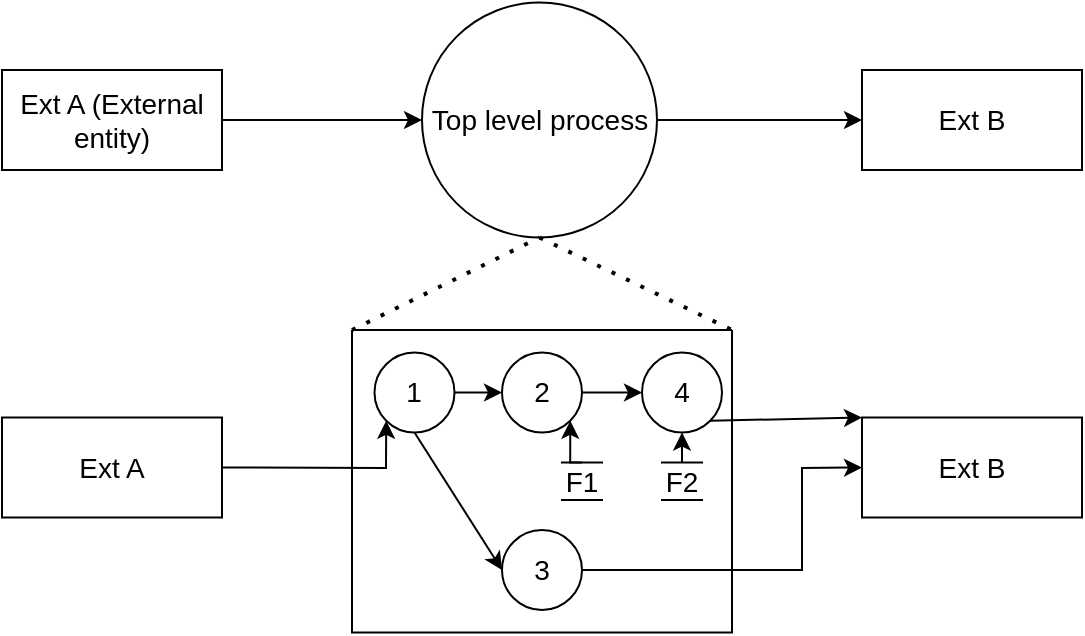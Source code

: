 <mxfile version="18.1.3" type="github">
  <diagram id="FUrydyEFK-NKsZXM2_vT" name="Page-1">
    <mxGraphModel dx="606" dy="322" grid="1" gridSize="10" guides="1" tooltips="1" connect="1" arrows="1" fold="1" page="1" pageScale="1" pageWidth="850" pageHeight="1100" math="0" shadow="0">
      <root>
        <mxCell id="0" />
        <mxCell id="1" parent="0" />
        <mxCell id="_4vvvY8Deeb2kWK_XAvJ-1" value="&lt;font style=&quot;font-size: 14px;&quot;&gt;Ext A (External entity)&lt;/font&gt;" style="rounded=0;whiteSpace=wrap;html=1;" vertex="1" parent="1">
          <mxGeometry x="60" y="60" width="110" height="50" as="geometry" />
        </mxCell>
        <mxCell id="_4vvvY8Deeb2kWK_XAvJ-3" value="&lt;font style=&quot;font-size: 14px;&quot;&gt;Top level process&lt;/font&gt;" style="ellipse;whiteSpace=wrap;html=1;aspect=fixed;" vertex="1" parent="1">
          <mxGeometry x="270" y="26.25" width="117.5" height="117.5" as="geometry" />
        </mxCell>
        <mxCell id="_4vvvY8Deeb2kWK_XAvJ-4" value="" style="endArrow=classic;html=1;rounded=0;exitX=1;exitY=0.5;exitDx=0;exitDy=0;entryX=0;entryY=0.5;entryDx=0;entryDy=0;" edge="1" parent="1" source="_4vvvY8Deeb2kWK_XAvJ-1" target="_4vvvY8Deeb2kWK_XAvJ-3">
          <mxGeometry width="50" height="50" relative="1" as="geometry">
            <mxPoint x="220" y="140" as="sourcePoint" />
            <mxPoint x="250" y="110" as="targetPoint" />
          </mxGeometry>
        </mxCell>
        <mxCell id="_4vvvY8Deeb2kWK_XAvJ-5" value="" style="endArrow=classic;html=1;rounded=0;entryX=0;entryY=0.5;entryDx=0;entryDy=0;exitX=1;exitY=0.5;exitDx=0;exitDy=0;" edge="1" parent="1" source="_4vvvY8Deeb2kWK_XAvJ-3" target="_4vvvY8Deeb2kWK_XAvJ-6">
          <mxGeometry width="50" height="50" relative="1" as="geometry">
            <mxPoint x="400" y="220" as="sourcePoint" />
            <mxPoint x="510" y="90" as="targetPoint" />
          </mxGeometry>
        </mxCell>
        <mxCell id="_4vvvY8Deeb2kWK_XAvJ-6" value="&lt;font style=&quot;font-size: 14px;&quot;&gt;Ext B&lt;/font&gt;" style="rounded=0;whiteSpace=wrap;html=1;" vertex="1" parent="1">
          <mxGeometry x="490" y="60" width="110" height="50" as="geometry" />
        </mxCell>
        <mxCell id="_4vvvY8Deeb2kWK_XAvJ-8" value="&lt;font style=&quot;font-size: 14px;&quot;&gt;Ext A&lt;/font&gt;" style="rounded=0;whiteSpace=wrap;html=1;" vertex="1" parent="1">
          <mxGeometry x="60" y="233.75" width="110" height="50" as="geometry" />
        </mxCell>
        <mxCell id="_4vvvY8Deeb2kWK_XAvJ-10" value="" style="endArrow=classic;html=1;rounded=0;exitX=1;exitY=0.5;exitDx=0;exitDy=0;entryX=0;entryY=1;entryDx=0;entryDy=0;" edge="1" parent="1" source="_4vvvY8Deeb2kWK_XAvJ-8" target="_4vvvY8Deeb2kWK_XAvJ-14">
          <mxGeometry width="50" height="50" relative="1" as="geometry">
            <mxPoint x="218.75" y="313.75" as="sourcePoint" />
            <mxPoint x="260" y="259" as="targetPoint" />
            <Array as="points">
              <mxPoint x="252" y="259" />
            </Array>
          </mxGeometry>
        </mxCell>
        <mxCell id="_4vvvY8Deeb2kWK_XAvJ-11" value="" style="endArrow=classic;html=1;rounded=0;entryX=0;entryY=0.5;entryDx=0;entryDy=0;exitX=1;exitY=0.5;exitDx=0;exitDy=0;" edge="1" parent="1" source="_4vvvY8Deeb2kWK_XAvJ-16" target="_4vvvY8Deeb2kWK_XAvJ-12">
          <mxGeometry width="50" height="50" relative="1" as="geometry">
            <mxPoint x="440" y="260" as="sourcePoint" />
            <mxPoint x="508.75" y="263.75" as="targetPoint" />
            <Array as="points">
              <mxPoint x="460" y="310" />
              <mxPoint x="460" y="259" />
            </Array>
          </mxGeometry>
        </mxCell>
        <mxCell id="_4vvvY8Deeb2kWK_XAvJ-12" value="&lt;font style=&quot;font-size: 14px;&quot;&gt;Ext B&lt;/font&gt;" style="rounded=0;whiteSpace=wrap;html=1;" vertex="1" parent="1">
          <mxGeometry x="490" y="233.75" width="110" height="50" as="geometry" />
        </mxCell>
        <mxCell id="_4vvvY8Deeb2kWK_XAvJ-13" value="" style="swimlane;startSize=0;fontSize=14;" vertex="1" parent="1">
          <mxGeometry x="235" y="190" width="190" height="151.25" as="geometry" />
        </mxCell>
        <mxCell id="_4vvvY8Deeb2kWK_XAvJ-19" style="edgeStyle=orthogonalEdgeStyle;rounded=0;orthogonalLoop=1;jettySize=auto;html=1;entryX=0;entryY=0.5;entryDx=0;entryDy=0;fontSize=14;" edge="1" parent="_4vvvY8Deeb2kWK_XAvJ-13" source="_4vvvY8Deeb2kWK_XAvJ-14" target="_4vvvY8Deeb2kWK_XAvJ-15">
          <mxGeometry relative="1" as="geometry" />
        </mxCell>
        <mxCell id="_4vvvY8Deeb2kWK_XAvJ-14" value="1" style="ellipse;whiteSpace=wrap;html=1;aspect=fixed;fontSize=14;" vertex="1" parent="_4vvvY8Deeb2kWK_XAvJ-13">
          <mxGeometry x="11.25" y="11.25" width="40" height="40" as="geometry" />
        </mxCell>
        <mxCell id="_4vvvY8Deeb2kWK_XAvJ-15" value="2" style="ellipse;whiteSpace=wrap;html=1;aspect=fixed;fontSize=14;" vertex="1" parent="_4vvvY8Deeb2kWK_XAvJ-13">
          <mxGeometry x="75" y="11.25" width="40" height="40" as="geometry" />
        </mxCell>
        <mxCell id="_4vvvY8Deeb2kWK_XAvJ-16" value="3" style="ellipse;whiteSpace=wrap;html=1;aspect=fixed;fontSize=14;" vertex="1" parent="_4vvvY8Deeb2kWK_XAvJ-13">
          <mxGeometry x="75" y="100" width="40" height="40" as="geometry" />
        </mxCell>
        <mxCell id="_4vvvY8Deeb2kWK_XAvJ-17" value="4" style="ellipse;whiteSpace=wrap;html=1;aspect=fixed;fontSize=14;" vertex="1" parent="_4vvvY8Deeb2kWK_XAvJ-13">
          <mxGeometry x="145" y="11.25" width="40" height="40" as="geometry" />
        </mxCell>
        <mxCell id="_4vvvY8Deeb2kWK_XAvJ-18" value="" style="edgeStyle=orthogonalEdgeStyle;rounded=0;orthogonalLoop=1;jettySize=auto;html=1;fontSize=14;" edge="1" parent="_4vvvY8Deeb2kWK_XAvJ-13" source="_4vvvY8Deeb2kWK_XAvJ-15" target="_4vvvY8Deeb2kWK_XAvJ-17">
          <mxGeometry relative="1" as="geometry" />
        </mxCell>
        <mxCell id="_4vvvY8Deeb2kWK_XAvJ-21" value="" style="endArrow=classic;html=1;rounded=0;fontSize=14;entryX=0;entryY=0.5;entryDx=0;entryDy=0;exitX=0.5;exitY=1;exitDx=0;exitDy=0;" edge="1" parent="_4vvvY8Deeb2kWK_XAvJ-13" source="_4vvvY8Deeb2kWK_XAvJ-14" target="_4vvvY8Deeb2kWK_XAvJ-16">
          <mxGeometry width="50" height="50" relative="1" as="geometry">
            <mxPoint x="165" y="21.25" as="sourcePoint" />
            <mxPoint x="215" y="-28.75" as="targetPoint" />
          </mxGeometry>
        </mxCell>
        <mxCell id="_4vvvY8Deeb2kWK_XAvJ-27" style="edgeStyle=orthogonalEdgeStyle;rounded=0;orthogonalLoop=1;jettySize=auto;html=1;exitX=0.5;exitY=0;exitDx=0;exitDy=0;entryX=1;entryY=1;entryDx=0;entryDy=0;fontSize=14;" edge="1" parent="_4vvvY8Deeb2kWK_XAvJ-13" source="_4vvvY8Deeb2kWK_XAvJ-25" target="_4vvvY8Deeb2kWK_XAvJ-15">
          <mxGeometry relative="1" as="geometry" />
        </mxCell>
        <mxCell id="_4vvvY8Deeb2kWK_XAvJ-25" value="F1" style="shape=partialRectangle;whiteSpace=wrap;html=1;left=0;right=0;fillColor=none;fontSize=14;" vertex="1" parent="_4vvvY8Deeb2kWK_XAvJ-13">
          <mxGeometry x="105" y="66.25" width="20" height="18.75" as="geometry" />
        </mxCell>
        <mxCell id="_4vvvY8Deeb2kWK_XAvJ-29" style="edgeStyle=orthogonalEdgeStyle;rounded=0;orthogonalLoop=1;jettySize=auto;html=1;exitX=0.5;exitY=0;exitDx=0;exitDy=0;entryX=0.5;entryY=1;entryDx=0;entryDy=0;fontSize=14;" edge="1" parent="_4vvvY8Deeb2kWK_XAvJ-13" source="_4vvvY8Deeb2kWK_XAvJ-28" target="_4vvvY8Deeb2kWK_XAvJ-17">
          <mxGeometry relative="1" as="geometry" />
        </mxCell>
        <mxCell id="_4vvvY8Deeb2kWK_XAvJ-28" value="F2" style="shape=partialRectangle;whiteSpace=wrap;html=1;left=0;right=0;fillColor=none;fontSize=14;" vertex="1" parent="_4vvvY8Deeb2kWK_XAvJ-13">
          <mxGeometry x="155" y="66.25" width="20" height="18.75" as="geometry" />
        </mxCell>
        <mxCell id="_4vvvY8Deeb2kWK_XAvJ-23" value="" style="endArrow=classic;html=1;rounded=0;fontSize=14;entryX=0;entryY=0;entryDx=0;entryDy=0;exitX=1;exitY=1;exitDx=0;exitDy=0;" edge="1" parent="1" source="_4vvvY8Deeb2kWK_XAvJ-17" target="_4vvvY8Deeb2kWK_XAvJ-12">
          <mxGeometry width="50" height="50" relative="1" as="geometry">
            <mxPoint x="400" y="210" as="sourcePoint" />
            <mxPoint x="450" y="160" as="targetPoint" />
          </mxGeometry>
        </mxCell>
        <mxCell id="_4vvvY8Deeb2kWK_XAvJ-30" value="" style="endArrow=none;dashed=1;html=1;dashPattern=1 3;strokeWidth=2;rounded=0;fontSize=14;entryX=0.5;entryY=1;entryDx=0;entryDy=0;exitX=0;exitY=0;exitDx=0;exitDy=0;" edge="1" parent="1" source="_4vvvY8Deeb2kWK_XAvJ-13" target="_4vvvY8Deeb2kWK_XAvJ-3">
          <mxGeometry width="50" height="50" relative="1" as="geometry">
            <mxPoint x="310" y="150" as="sourcePoint" />
            <mxPoint x="360" y="100" as="targetPoint" />
          </mxGeometry>
        </mxCell>
        <mxCell id="_4vvvY8Deeb2kWK_XAvJ-31" value="" style="endArrow=none;dashed=1;html=1;dashPattern=1 3;strokeWidth=2;rounded=0;fontSize=14;entryX=1;entryY=0;entryDx=0;entryDy=0;exitX=0.5;exitY=1;exitDx=0;exitDy=0;" edge="1" parent="1" source="_4vvvY8Deeb2kWK_XAvJ-3" target="_4vvvY8Deeb2kWK_XAvJ-13">
          <mxGeometry width="50" height="50" relative="1" as="geometry">
            <mxPoint x="310" y="150" as="sourcePoint" />
            <mxPoint x="360" y="100" as="targetPoint" />
          </mxGeometry>
        </mxCell>
      </root>
    </mxGraphModel>
  </diagram>
</mxfile>
